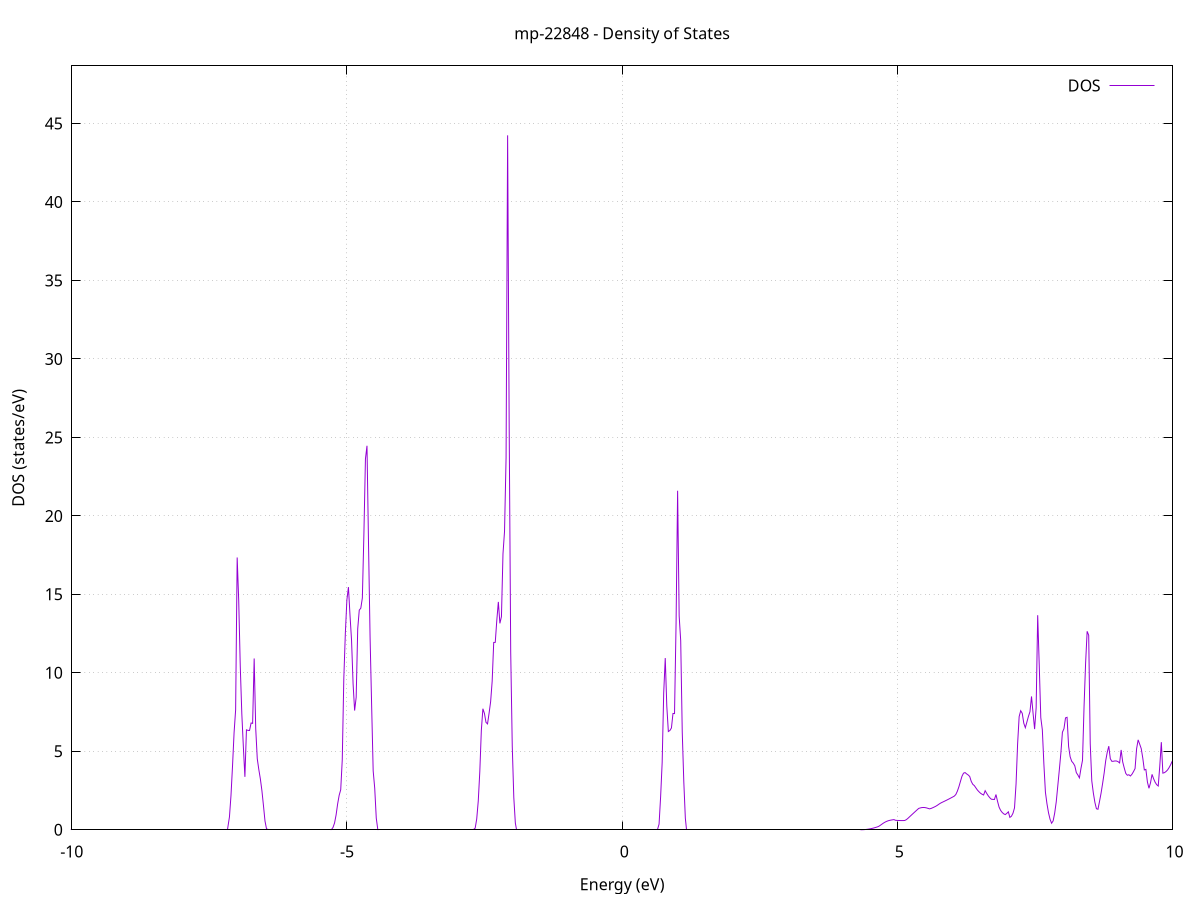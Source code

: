 set title 'mp-22848 - Density of States'
set xlabel 'Energy (eV)'
set ylabel 'DOS (states/eV)'
set grid
set xrange [-10:10]
set yrange [0:48.673]
set xzeroaxis lt -1
set terminal png size 800,600
set output 'mp-22848_dos_gnuplot.png'
plot '-' using 1:2 with lines title 'DOS'
-20.978900 0.000000
-20.950900 0.000000
-20.922800 0.000000
-20.894700 0.000000
-20.866600 0.000000
-20.838500 0.000000
-20.810500 0.000000
-20.782400 0.000000
-20.754300 0.000000
-20.726200 0.000000
-20.698100 0.000000
-20.670100 0.000000
-20.642000 0.000000
-20.613900 0.000000
-20.585800 0.000000
-20.557700 0.000000
-20.529700 0.000000
-20.501600 0.000000
-20.473500 0.000000
-20.445400 0.000000
-20.417300 0.000000
-20.389300 0.000000
-20.361200 0.000000
-20.333100 0.000000
-20.305000 0.000000
-20.276900 0.000000
-20.248900 0.000000
-20.220800 0.000000
-20.192700 0.000000
-20.164600 0.000000
-20.136500 0.000000
-20.108400 0.000000
-20.080400 0.000000
-20.052300 0.000000
-20.024200 0.000000
-19.996100 0.000000
-19.968000 0.000000
-19.940000 0.000000
-19.911900 0.000000
-19.883800 0.000000
-19.855700 0.000000
-19.827600 0.000000
-19.799600 0.000000
-19.771500 0.000000
-19.743400 0.000000
-19.715300 0.000000
-19.687200 0.000000
-19.659200 0.000000
-19.631100 0.000000
-19.603000 0.000000
-19.574900 0.000000
-19.546800 0.000000
-19.518800 0.000000
-19.490700 0.000000
-19.462600 0.000000
-19.434500 0.000000
-19.406400 0.000000
-19.378400 0.000000
-19.350300 0.000000
-19.322200 0.000000
-19.294100 0.000000
-19.266000 0.000000
-19.238000 0.000000
-19.209900 0.000000
-19.181800 0.000000
-19.153700 0.000000
-19.125600 0.000000
-19.097600 0.000000
-19.069500 0.000000
-19.041400 0.000000
-19.013300 0.000000
-18.985200 0.000000
-18.957200 0.000000
-18.929100 0.000000
-18.901000 0.000000
-18.872900 0.000000
-18.844800 0.000000
-18.816800 0.000000
-18.788700 0.000000
-18.760600 0.000000
-18.732500 0.000000
-18.704400 0.000000
-18.676400 0.000000
-18.648300 0.000000
-18.620200 0.000000
-18.592100 0.000000
-18.564000 0.000000
-18.536000 0.000000
-18.507900 0.000000
-18.479800 0.000000
-18.451700 0.000000
-18.423600 0.053200
-18.395600 5.740400
-18.367500 17.414100
-18.339400 24.460500
-18.311300 23.982300
-18.283200 47.950900
-18.255200 17.922700
-18.227100 0.932800
-18.199000 0.000000
-18.170900 0.000000
-18.142800 0.000000
-18.114800 0.000000
-18.086700 0.000000
-18.058600 0.000000
-18.030500 0.000000
-18.002400 0.000000
-17.974300 0.000000
-17.946300 0.000000
-17.918200 0.000000
-17.890100 0.000000
-17.862000 0.000000
-17.833900 0.000000
-17.805900 0.000000
-17.777800 0.000000
-17.749700 0.000000
-17.721600 0.000000
-17.693500 0.000000
-17.665500 0.000000
-17.637400 0.000000
-17.609300 0.000000
-17.581200 0.000000
-17.553100 0.000000
-17.525100 0.000000
-17.497000 0.000000
-17.468900 0.000000
-17.440800 0.000000
-17.412700 0.000000
-17.384700 0.000000
-17.356600 0.000000
-17.328500 0.000000
-17.300400 0.000000
-17.272300 0.000000
-17.244300 0.000000
-17.216200 0.000000
-17.188100 0.000000
-17.160000 0.000000
-17.131900 0.000000
-17.103900 0.000000
-17.075800 0.000000
-17.047700 0.000000
-17.019600 0.000000
-16.991500 0.000000
-16.963500 0.000000
-16.935400 0.000000
-16.907300 0.000000
-16.879200 0.000000
-16.851100 0.000000
-16.823100 0.000000
-16.795000 0.000000
-16.766900 0.000000
-16.738800 0.000000
-16.710700 0.000000
-16.682700 0.000000
-16.654600 0.000000
-16.626500 0.000000
-16.598400 0.000000
-16.570300 0.000000
-16.542300 0.000000
-16.514200 0.000000
-16.486100 0.000000
-16.458000 0.000000
-16.429900 0.000000
-16.401900 0.000000
-16.373800 0.000000
-16.345700 0.000000
-16.317600 0.000000
-16.289500 0.000000
-16.261500 0.000000
-16.233400 0.000000
-16.205300 0.000000
-16.177200 0.000000
-16.149100 0.000000
-16.121100 0.000000
-16.093000 0.000000
-16.064900 0.000000
-16.036800 0.000000
-16.008700 0.000000
-15.980700 0.000000
-15.952600 0.000000
-15.924500 0.000000
-15.896400 0.000000
-15.868300 0.000000
-15.840200 0.000000
-15.812200 0.000000
-15.784100 0.000000
-15.756000 0.000000
-15.727900 0.000000
-15.699800 0.000000
-15.671800 0.000000
-15.643700 0.000000
-15.615600 0.000000
-15.587500 0.000000
-15.559400 0.000000
-15.531400 0.000000
-15.503300 0.000000
-15.475200 0.000000
-15.447100 0.000000
-15.419000 0.000000
-15.391000 0.000000
-15.362900 0.000000
-15.334800 0.000000
-15.306700 0.000000
-15.278600 0.000000
-15.250600 0.000000
-15.222500 0.000000
-15.194400 0.000000
-15.166300 0.000000
-15.138200 0.000000
-15.110200 0.000000
-15.082100 0.000000
-15.054000 0.000000
-15.025900 0.000000
-14.997800 0.000000
-14.969800 0.000000
-14.941700 0.000000
-14.913600 0.000000
-14.885500 0.000000
-14.857400 0.000000
-14.829400 0.000000
-14.801300 0.000000
-14.773200 0.000000
-14.745100 0.000000
-14.717000 0.000000
-14.689000 0.000000
-14.660900 0.000000
-14.632800 0.000000
-14.604700 0.000000
-14.576600 0.000000
-14.548600 0.000000
-14.520500 0.000000
-14.492400 0.000000
-14.464300 0.000000
-14.436200 0.000000
-14.408200 1.525300
-14.380100 4.270500
-14.352000 7.480200
-14.323900 10.395900
-14.295800 18.179100
-14.267800 14.889600
-14.239700 13.580300
-14.211600 9.909000
-14.183500 9.623900
-14.155400 10.036500
-14.127400 10.207000
-14.099300 17.831100
-14.071200 7.530900
-14.043100 5.771400
-14.015000 3.947200
-13.987000 0.569800
-13.958900 0.000000
-13.930800 0.000000
-13.902700 0.000000
-13.874600 0.000000
-13.846600 0.000000
-13.818500 0.000000
-13.790400 0.000000
-13.762300 0.000000
-13.734200 0.000000
-13.706200 0.000000
-13.678100 0.000000
-13.650000 0.000000
-13.621900 0.000000
-13.593800 0.000000
-13.565700 0.000000
-13.537700 0.000000
-13.509600 0.000000
-13.481500 0.000000
-13.453400 0.000000
-13.425300 0.000000
-13.397300 0.000000
-13.369200 0.000000
-13.341100 0.000000
-13.313000 0.000000
-13.284900 0.000000
-13.256900 0.000000
-13.228800 0.000000
-13.200700 0.000000
-13.172600 0.000000
-13.144500 0.000000
-13.116500 0.000000
-13.088400 0.000000
-13.060300 0.000000
-13.032200 0.000000
-13.004100 0.000000
-12.976100 0.000000
-12.948000 0.000000
-12.919900 0.000000
-12.891800 0.000000
-12.863700 0.000000
-12.835700 0.000000
-12.807600 0.000000
-12.779500 0.000000
-12.751400 0.000000
-12.723300 0.000000
-12.695300 0.000000
-12.667200 0.000000
-12.639100 0.000000
-12.611000 0.000000
-12.582900 0.000000
-12.554900 0.000000
-12.526800 0.000000
-12.498700 0.000000
-12.470600 0.000000
-12.442500 0.000000
-12.414500 0.000000
-12.386400 0.000000
-12.358300 0.000000
-12.330200 0.000000
-12.302100 0.000000
-12.274100 0.000000
-12.246000 0.000000
-12.217900 0.000000
-12.189800 0.000000
-12.161700 0.000000
-12.133700 0.000000
-12.105600 0.000000
-12.077500 0.000000
-12.049400 0.000000
-12.021300 0.000000
-11.993300 0.000000
-11.965200 0.000000
-11.937100 0.000000
-11.909000 0.000000
-11.880900 0.000000
-11.852900 0.000000
-11.824800 0.000000
-11.796700 0.000000
-11.768600 0.000000
-11.740500 0.000000
-11.712500 0.000000
-11.684400 0.000000
-11.656300 0.000000
-11.628200 0.000000
-11.600100 0.000000
-11.572100 0.000000
-11.544000 0.000000
-11.515900 0.000000
-11.487800 0.000000
-11.459700 0.000000
-11.431600 0.000000
-11.403600 0.000000
-11.375500 0.000000
-11.347400 0.000000
-11.319300 0.000000
-11.291200 0.000000
-11.263200 0.000000
-11.235100 0.000000
-11.207000 0.000000
-11.178900 0.000000
-11.150800 0.000000
-11.122800 0.000000
-11.094700 0.000000
-11.066600 0.000000
-11.038500 0.000000
-11.010400 0.000000
-10.982400 0.000000
-10.954300 0.000000
-10.926200 0.000000
-10.898100 0.000000
-10.870000 0.000000
-10.842000 0.000000
-10.813900 0.000000
-10.785800 0.000000
-10.757700 0.000000
-10.729600 0.000000
-10.701600 0.000000
-10.673500 0.000000
-10.645400 0.000000
-10.617300 0.000000
-10.589200 0.000000
-10.561200 0.000000
-10.533100 0.000000
-10.505000 0.000000
-10.476900 0.000000
-10.448800 0.000000
-10.420800 0.000000
-10.392700 0.000000
-10.364600 0.000000
-10.336500 0.000000
-10.308400 0.000000
-10.280400 0.000000
-10.252300 0.000000
-10.224200 0.000000
-10.196100 0.000000
-10.168000 0.000000
-10.140000 0.000000
-10.111900 0.000000
-10.083800 0.000000
-10.055700 0.000000
-10.027600 0.000000
-9.999600 0.000000
-9.971500 0.000000
-9.943400 0.000000
-9.915300 0.000000
-9.887200 0.000000
-9.859200 0.000000
-9.831100 0.000000
-9.803000 0.000000
-9.774900 0.000000
-9.746800 0.000000
-9.718800 0.000000
-9.690700 0.000000
-9.662600 0.000000
-9.634500 0.000000
-9.606400 0.000000
-9.578400 0.000000
-9.550300 0.000000
-9.522200 0.000000
-9.494100 0.000000
-9.466000 0.000000
-9.438000 0.000000
-9.409900 0.000000
-9.381800 0.000000
-9.353700 0.000000
-9.325600 0.000000
-9.297500 0.000000
-9.269500 0.000000
-9.241400 0.000000
-9.213300 0.000000
-9.185200 0.000000
-9.157100 0.000000
-9.129100 0.000000
-9.101000 0.000000
-9.072900 0.000000
-9.044800 0.000000
-9.016700 0.000000
-8.988700 0.000000
-8.960600 0.000000
-8.932500 0.000000
-8.904400 0.000000
-8.876300 0.000000
-8.848300 0.000000
-8.820200 0.000000
-8.792100 0.000000
-8.764000 0.000000
-8.735900 0.000000
-8.707900 0.000000
-8.679800 0.000000
-8.651700 0.000000
-8.623600 0.000000
-8.595500 0.000000
-8.567500 0.000000
-8.539400 0.000000
-8.511300 0.000000
-8.483200 0.000000
-8.455100 0.000000
-8.427100 0.000000
-8.399000 0.000000
-8.370900 0.000000
-8.342800 0.000000
-8.314700 0.000000
-8.286700 0.000000
-8.258600 0.000000
-8.230500 0.000000
-8.202400 0.000000
-8.174300 0.000000
-8.146300 0.000000
-8.118200 0.000000
-8.090100 0.000000
-8.062000 0.000000
-8.033900 0.000000
-8.005900 0.000000
-7.977800 0.000000
-7.949700 0.000000
-7.921600 0.000000
-7.893500 0.000000
-7.865500 0.000000
-7.837400 0.000000
-7.809300 0.000000
-7.781200 0.000000
-7.753100 0.000000
-7.725100 0.000000
-7.697000 0.000000
-7.668900 0.000000
-7.640800 0.000000
-7.612700 0.000000
-7.584700 0.000000
-7.556600 0.000000
-7.528500 0.000000
-7.500400 0.000000
-7.472300 0.000000
-7.444300 0.000000
-7.416200 0.000000
-7.388100 0.000000
-7.360000 0.000000
-7.331900 0.000000
-7.303900 0.000000
-7.275800 0.000000
-7.247700 0.000000
-7.219600 0.000000
-7.191500 0.000000
-7.163500 0.000000
-7.135400 0.817800
-7.107300 2.190000
-7.079200 4.082900
-7.051100 6.194500
-7.023000 7.639700
-6.995000 17.351200
-6.966900 14.595500
-6.938800 10.416500
-6.910700 7.395500
-6.882600 5.284800
-6.854600 3.373800
-6.826500 6.366600
-6.798400 6.332000
-6.770300 6.326600
-6.742200 6.803700
-6.714200 6.781700
-6.686100 10.912700
-6.658000 6.449100
-6.629900 4.525300
-6.601800 3.839200
-6.573800 3.244200
-6.545700 2.497800
-6.517600 1.548600
-6.489500 0.558200
-6.461400 0.051700
-6.433400 0.000000
-6.405300 0.000000
-6.377200 0.000000
-6.349100 0.000000
-6.321000 0.000000
-6.293000 0.000000
-6.264900 0.000000
-6.236800 0.000000
-6.208700 0.000000
-6.180600 0.000000
-6.152600 0.000000
-6.124500 0.000000
-6.096400 0.000000
-6.068300 0.000000
-6.040200 0.000000
-6.012200 0.000000
-5.984100 0.000000
-5.956000 0.000000
-5.927900 0.000000
-5.899800 0.000000
-5.871800 0.000000
-5.843700 0.000000
-5.815600 0.000000
-5.787500 0.000000
-5.759400 0.000000
-5.731400 0.000000
-5.703300 0.000000
-5.675200 0.000000
-5.647100 0.000000
-5.619000 0.000000
-5.591000 0.000000
-5.562900 0.000000
-5.534800 0.000000
-5.506700 0.000000
-5.478600 0.000000
-5.450600 0.000000
-5.422500 0.000000
-5.394400 0.000000
-5.366300 0.000000
-5.338200 0.000000
-5.310200 0.000000
-5.282100 0.012400
-5.254000 0.147000
-5.225900 0.429600
-5.197800 0.940700
-5.169800 1.640900
-5.141700 2.199800
-5.113600 2.551100
-5.085500 4.461300
-5.057400 9.635800
-5.029400 12.536600
-5.001300 14.655900
-4.973200 15.460900
-4.945100 13.680600
-4.917000 12.084900
-4.888900 9.309300
-4.860900 7.596800
-4.832800 8.439700
-4.804700 12.805400
-4.776600 13.995100
-4.748500 14.119900
-4.720500 14.767500
-4.692400 18.843000
-4.664300 23.636900
-4.636200 24.466900
-4.608100 18.151900
-4.580100 12.275700
-4.552000 7.954900
-4.523900 3.752300
-4.495800 2.650100
-4.467700 0.744400
-4.439700 0.013000
-4.411600 0.000000
-4.383500 0.000000
-4.355400 0.000000
-4.327300 0.000000
-4.299300 0.000000
-4.271200 0.000000
-4.243100 0.000000
-4.215000 0.000000
-4.186900 0.000000
-4.158900 0.000000
-4.130800 0.000000
-4.102700 0.000000
-4.074600 0.000000
-4.046500 0.000000
-4.018500 0.000000
-3.990400 0.000000
-3.962300 0.000000
-3.934200 0.000000
-3.906100 0.000000
-3.878100 0.000000
-3.850000 0.000000
-3.821900 0.000000
-3.793800 0.000000
-3.765700 0.000000
-3.737700 0.000000
-3.709600 0.000000
-3.681500 0.000000
-3.653400 0.000000
-3.625300 0.000000
-3.597300 0.000000
-3.569200 0.000000
-3.541100 0.000000
-3.513000 0.000000
-3.484900 0.000000
-3.456900 0.000000
-3.428800 0.000000
-3.400700 0.000000
-3.372600 0.000000
-3.344500 0.000000
-3.316500 0.000000
-3.288400 0.000000
-3.260300 0.000000
-3.232200 0.000000
-3.204100 0.000000
-3.176100 0.000000
-3.148000 0.000000
-3.119900 0.000000
-3.091800 0.000000
-3.063700 0.000000
-3.035700 0.000000
-3.007600 0.000000
-2.979500 0.000000
-2.951400 0.000000
-2.923300 0.000000
-2.895300 0.000000
-2.867200 0.000000
-2.839100 0.000000
-2.811000 0.000000
-2.782900 0.000000
-2.754900 0.000000
-2.726800 0.000000
-2.698700 0.000000
-2.670600 0.102000
-2.642500 0.687100
-2.614400 1.837500
-2.586400 3.704600
-2.558300 6.344900
-2.530200 7.712000
-2.502100 7.413300
-2.474000 6.844200
-2.446000 6.746900
-2.417900 7.424600
-2.389800 8.158900
-2.361700 9.461000
-2.333600 11.936200
-2.305600 11.940400
-2.277500 13.343800
-2.249400 14.520100
-2.221300 13.151900
-2.193200 13.580100
-2.165200 17.581000
-2.137100 19.007300
-2.109000 23.705700
-2.080900 44.248100
-2.052800 25.899400
-2.024800 11.331600
-1.996700 5.333900
-1.968600 2.051800
-1.940500 0.427700
-1.912400 0.000000
-1.884400 0.000000
-1.856300 0.000000
-1.828200 0.000000
-1.800100 0.000000
-1.772000 0.000000
-1.744000 0.000000
-1.715900 0.000000
-1.687800 0.000000
-1.659700 0.000000
-1.631600 0.000000
-1.603600 0.000000
-1.575500 0.000000
-1.547400 0.000000
-1.519300 0.000000
-1.491200 0.000000
-1.463200 0.000000
-1.435100 0.000000
-1.407000 0.000000
-1.378900 0.000000
-1.350800 0.000000
-1.322800 0.000000
-1.294700 0.000000
-1.266600 0.000000
-1.238500 0.000000
-1.210400 0.000000
-1.182400 0.000000
-1.154300 0.000000
-1.126200 0.000000
-1.098100 0.000000
-1.070000 0.000000
-1.042000 0.000000
-1.013900 0.000000
-0.985800 0.000000
-0.957700 0.000000
-0.929600 0.000000
-0.901600 0.000000
-0.873500 0.000000
-0.845400 0.000000
-0.817300 0.000000
-0.789200 0.000000
-0.761200 0.000000
-0.733100 0.000000
-0.705000 0.000000
-0.676900 0.000000
-0.648800 0.000000
-0.620800 0.000000
-0.592700 0.000000
-0.564600 0.000000
-0.536500 0.000000
-0.508400 0.000000
-0.480300 0.000000
-0.452300 0.000000
-0.424200 0.000000
-0.396100 0.000000
-0.368000 0.000000
-0.339900 0.000000
-0.311900 0.000000
-0.283800 0.000000
-0.255700 0.000000
-0.227600 0.000000
-0.199500 0.000000
-0.171500 0.000000
-0.143400 0.000000
-0.115300 0.000000
-0.087200 0.000000
-0.059100 0.000000
-0.031100 0.000000
-0.003000 0.000000
0.025100 0.000000
0.053200 0.000000
0.081300 0.000000
0.109300 0.000000
0.137400 0.000000
0.165500 0.000000
0.193600 0.000000
0.221700 0.000000
0.249700 0.000000
0.277800 0.000000
0.305900 0.000000
0.334000 0.000000
0.362100 0.000000
0.390100 0.000000
0.418200 0.000000
0.446300 0.000000
0.474400 0.000000
0.502500 0.000000
0.530500 0.000000
0.558600 0.000000
0.586700 0.000000
0.614800 0.000000
0.642900 0.000000
0.670900 0.359900
0.699000 2.094000
0.727100 4.279800
0.755200 8.728000
0.783300 10.941300
0.811300 7.872600
0.839400 6.261400
0.867500 6.324100
0.895600 6.487100
0.923700 7.410700
0.951700 7.404200
0.979800 13.138400
1.007900 21.600800
1.036000 13.625200
1.064100 12.047500
1.092100 6.228100
1.120200 3.059100
1.148300 0.735400
1.176400 0.000000
1.204500 0.000000
1.232500 0.000000
1.260600 0.000000
1.288700 0.000000
1.316800 0.000000
1.344900 0.000000
1.372900 0.000000
1.401000 0.000000
1.429100 0.000000
1.457200 0.000000
1.485300 0.000000
1.513300 0.000000
1.541400 0.000000
1.569500 0.000000
1.597600 0.000000
1.625700 0.000000
1.653800 0.000000
1.681800 0.000000
1.709900 0.000000
1.738000 0.000000
1.766100 0.000000
1.794200 0.000000
1.822200 0.000000
1.850300 0.000000
1.878400 0.000000
1.906500 0.000000
1.934600 0.000000
1.962600 0.000000
1.990700 0.000000
2.018800 0.000000
2.046900 0.000000
2.075000 0.000000
2.103000 0.000000
2.131100 0.000000
2.159200 0.000000
2.187300 0.000000
2.215400 0.000000
2.243400 0.000000
2.271500 0.000000
2.299600 0.000000
2.327700 0.000000
2.355800 0.000000
2.383800 0.000000
2.411900 0.000000
2.440000 0.000000
2.468100 0.000000
2.496200 0.000000
2.524200 0.000000
2.552300 0.000000
2.580400 0.000000
2.608500 0.000000
2.636600 0.000000
2.664600 0.000000
2.692700 0.000000
2.720800 0.000000
2.748900 0.000000
2.777000 0.000000
2.805000 0.000000
2.833100 0.000000
2.861200 0.000000
2.889300 0.000000
2.917400 0.000000
2.945400 0.000000
2.973500 0.000000
3.001600 0.000000
3.029700 0.000000
3.057800 0.000000
3.085800 0.000000
3.113900 0.000000
3.142000 0.000000
3.170100 0.000000
3.198200 0.000000
3.226200 0.000000
3.254300 0.000000
3.282400 0.000000
3.310500 0.000000
3.338600 0.000000
3.366600 0.000000
3.394700 0.000000
3.422800 0.000000
3.450900 0.000000
3.479000 0.000000
3.507000 0.000000
3.535100 0.000000
3.563200 0.000000
3.591300 0.000000
3.619400 0.000000
3.647400 0.000000
3.675500 0.000000
3.703600 0.000000
3.731700 0.000000
3.759800 0.000000
3.787800 0.000000
3.815900 0.000000
3.844000 0.000000
3.872100 0.000000
3.900200 0.000000
3.928300 0.000000
3.956300 0.000000
3.984400 0.000000
4.012500 0.000000
4.040600 0.000000
4.068700 0.000000
4.096700 0.000000
4.124800 0.000000
4.152900 0.000000
4.181000 0.000000
4.209100 0.000000
4.237100 0.000000
4.265200 0.000000
4.293300 0.000000
4.321400 0.000000
4.349500 0.001000
4.377500 0.004900
4.405600 0.011900
4.433700 0.021800
4.461800 0.034700
4.489900 0.050600
4.517900 0.069600
4.546000 0.091500
4.574100 0.116300
4.602200 0.144200
4.630300 0.175100
4.658300 0.210900
4.686400 0.274400
4.714500 0.343500
4.742600 0.414800
4.770700 0.474800
4.798700 0.524800
4.826800 0.564900
4.854900 0.594900
4.883000 0.616400
4.911100 0.633700
4.939100 0.647200
4.967200 0.604000
4.995300 0.597500
5.023400 0.592400
5.051500 0.588900
5.079500 0.586900
5.107600 0.586400
5.135700 0.593800
5.163800 0.644600
5.191900 0.726400
5.219900 0.818700
5.248000 0.910500
5.276100 1.001800
5.304200 1.092700
5.332300 1.183000
5.360300 1.272500
5.388400 1.361100
5.416500 1.391200
5.444600 1.414000
5.472700 1.421500
5.500700 1.415300
5.528800 1.395400
5.556900 1.364600
5.585000 1.332200
5.613100 1.358800
5.641100 1.401200
5.669200 1.446900
5.697300 1.496000
5.725400 1.555300
5.753500 1.625000
5.781500 1.689300
5.809600 1.740100
5.837700 1.787400
5.865800 1.834900
5.893900 1.883300
5.921900 1.932900
5.950000 1.983600
5.978100 2.035400
6.006200 2.088300
6.034300 2.142200
6.062400 2.243700
6.090400 2.454500
6.118500 2.735800
6.146600 3.078300
6.174700 3.409400
6.202800 3.607000
6.230800 3.644700
6.258900 3.561600
6.287000 3.493200
6.315100 3.398000
6.343200 3.082900
6.371200 2.897300
6.399300 2.814500
6.427400 2.670800
6.455500 2.530100
6.483600 2.423100
6.511600 2.329100
6.539700 2.263800
6.567800 2.215900
6.595900 2.489800
6.624000 2.319800
6.652000 2.166200
6.680100 2.042200
6.708200 1.947400
6.736300 1.936000
6.764400 1.930100
6.792400 2.245800
6.820500 1.820700
6.848600 1.446100
6.876700 1.236900
6.904800 1.107500
6.932800 1.015900
6.960900 0.967800
6.989000 1.045000
7.017100 1.144900
7.045200 0.788500
7.073200 0.863100
7.101300 1.051400
7.129400 1.396100
7.157500 2.923600
7.185600 5.469800
7.213600 7.211000
7.241700 7.586800
7.269800 7.422100
7.297900 6.790800
7.326000 6.504500
7.354000 6.860800
7.382100 7.220900
7.410200 7.522700
7.438300 8.496100
7.466400 7.428700
7.494400 6.414200
7.522500 7.773100
7.550600 13.672200
7.578700 10.491600
7.606800 7.144600
7.634800 6.373800
7.662900 4.192500
7.691000 2.390300
7.719100 1.656500
7.747200 1.082800
7.775200 0.669300
7.803300 0.416000
7.831400 0.566400
7.859500 1.066300
7.887600 1.779100
7.915600 2.795400
7.943700 3.819000
7.971800 4.895300
7.999900 6.215900
8.028000 6.442500
8.056000 7.129100
8.084100 7.166000
8.112200 5.311300
8.140300 4.648700
8.168400 4.364100
8.196500 4.246700
8.224500 4.080500
8.252600 3.641000
8.280700 3.488500
8.308800 3.309200
8.336900 3.911500
8.364900 4.425900
8.393000 7.865300
8.421100 10.616800
8.449200 12.647200
8.477300 12.391800
8.505300 5.482800
8.533400 3.117000
8.561500 2.350100
8.589600 1.749200
8.617700 1.340200
8.645700 1.307200
8.673800 1.803900
8.701900 2.328400
8.730000 2.946900
8.758100 3.611200
8.786100 4.393700
8.814200 4.934300
8.842300 5.328000
8.870400 4.523500
8.898500 4.360100
8.926500 4.366300
8.954600 4.386500
8.982700 4.381600
9.010800 4.339400
9.038900 4.259900
9.066900 5.089200
9.095000 4.325000
9.123100 3.938400
9.151200 3.592700
9.179300 3.474200
9.207300 3.505400
9.235400 3.427800
9.263500 3.539400
9.291600 3.707300
9.319700 3.899200
9.347700 5.162900
9.375800 5.728900
9.403900 5.455000
9.432000 5.170200
9.460100 4.565700
9.488100 3.812700
9.516200 3.846800
9.544300 3.043900
9.572400 2.643100
9.600500 2.994900
9.628500 3.531600
9.656600 3.251700
9.684700 3.026200
9.712800 2.872200
9.740900 2.789700
9.768900 4.058500
9.797000 5.583700
9.825100 3.609200
9.853200 3.639100
9.881300 3.708100
9.909300 3.808300
9.937400 3.957100
9.965500 4.140900
9.993600 4.358500
10.021700 4.491000
10.049700 4.521800
10.077800 4.485500
10.105900 4.595600
10.134000 5.055600
10.162100 4.736200
10.190100 4.967500
10.218200 5.548000
10.246300 5.143800
10.274400 4.846700
10.302500 4.639700
10.330500 4.635700
10.358600 4.731600
10.386700 4.857600
10.414800 4.752600
10.442900 4.589100
10.471000 4.548400
10.499000 4.481200
10.527100 4.379600
10.555200 4.258200
10.583300 4.201000
10.611400 4.009000
10.639400 3.609600
10.667500 2.686300
10.695600 2.406700
10.723700 2.408700
10.751800 2.435200
10.779800 2.642400
10.807900 2.798800
10.836000 2.863900
10.864100 2.875600
10.892200 2.883800
10.920200 2.893500
10.948300 2.925900
10.976400 2.980400
11.004500 3.072500
11.032600 3.439000
11.060600 4.069600
11.088700 4.046300
11.116800 4.028900
11.144900 4.010800
11.173000 3.974600
11.201000 3.976300
11.229100 4.014500
11.257200 4.031800
11.285300 4.015200
11.313400 3.957800
11.341400 3.890300
11.369500 3.847100
11.397600 3.833400
11.425700 3.826100
11.453800 3.834000
11.481800 3.898900
11.509900 5.069500
11.538000 6.400400
11.566100 4.433100
11.594200 4.519100
11.622200 4.522700
11.650300 4.020500
11.678400 3.959500
11.706500 3.956900
11.734600 3.937600
11.762600 3.969400
11.790700 5.013700
11.818800 4.914700
11.846900 4.764100
11.875000 4.270300
11.903000 4.344200
11.931100 4.709000
11.959200 5.366700
11.987300 6.969700
12.015400 7.280200
12.043400 7.603100
12.071500 7.904600
12.099600 9.063300
12.127700 8.207200
12.155800 7.219300
12.183800 6.616000
12.211900 6.324900
12.240000 6.053900
12.268100 6.064700
12.296200 5.417400
12.324200 4.765000
12.352300 4.087900
12.380400 3.633000
12.408500 3.130500
12.436600 3.107900
12.464600 3.139300
12.492700 3.212200
12.520800 3.351400
12.548900 3.535200
12.577000 3.652100
12.605100 3.785700
12.633100 4.010800
12.661200 4.224500
12.689300 4.396700
12.717400 4.522700
12.745500 4.602500
12.773500 4.623100
12.801600 4.657000
12.829700 4.386700
12.857800 4.089200
12.885900 3.776200
12.913900 3.618700
12.942000 3.521500
12.970100 3.417100
12.998200 3.438100
13.026300 4.396300
13.054300 4.820800
13.082400 5.498700
13.110500 5.636900
13.138600 5.344500
13.166700 5.385400
13.194700 5.642400
13.222800 6.105600
13.250900 5.069700
13.279000 5.460000
13.307100 6.125100
13.335100 6.795000
13.363200 7.520000
13.391300 8.489300
13.419400 9.128500
13.447500 8.943900
13.475500 7.793100
13.503600 6.754600
13.531700 6.346200
13.559800 4.212500
13.587900 4.376400
13.615900 4.663900
13.644000 5.332400
13.672100 4.147500
13.700200 4.141500
13.728300 4.122700
13.756300 4.092800
13.784400 4.053000
13.812500 3.983900
13.840600 4.069300
13.868700 4.166200
13.896700 3.723900
13.924800 3.431200
13.952900 3.646200
13.981000 3.811600
14.009100 3.271800
14.037100 3.150700
14.065200 3.439800
14.093300 3.839100
14.121400 4.545700
14.149500 4.764700
14.177500 5.467800
14.205600 5.783500
14.233700 5.572500
14.261800 5.529800
14.289900 5.426300
14.317900 5.288300
14.346000 5.140600
14.374100 5.017200
14.402200 4.825700
14.430300 4.727500
14.458300 4.638800
14.486400 4.535500
14.514500 4.439200
14.542600 4.423800
14.570700 4.523300
14.598700 4.627400
14.626800 4.887300
14.654900 5.044600
14.683000 4.329300
14.711100 4.684500
14.739100 5.939900
14.767200 5.896300
14.795300 5.719300
14.823400 5.500900
14.851500 5.238900
14.879600 5.479900
14.907600 5.720300
14.935700 4.392600
14.963800 4.041200
14.991900 3.955700
15.020000 4.012200
15.048000 3.998000
15.076100 3.985000
15.104200 3.968000
15.132300 3.952100
15.160400 3.921500
15.188400 3.868400
15.216500 3.784400
15.244600 3.718500
15.272700 3.752600
15.300800 3.779400
15.328800 3.812100
15.356900 3.774500
15.385000 3.743000
15.413100 3.743100
15.441200 3.768800
15.469200 3.843000
15.497300 4.776700
15.525400 5.236700
15.553500 5.453100
15.581600 5.620400
15.609600 5.825000
15.637700 4.226400
15.665800 3.058400
15.693900 2.872200
15.722000 2.921900
15.750000 5.172700
15.778100 4.572600
15.806200 4.196100
15.834300 4.293900
15.862400 4.488400
15.890400 5.252600
15.918500 6.306200
15.946600 5.814800
15.974700 4.757100
16.002800 3.608600
16.030800 3.573900
16.058900 3.841300
16.087000 4.725200
16.115100 5.054700
16.143200 5.352300
16.171200 4.466500
16.199300 4.346500
16.227400 4.198400
16.255500 4.584500
16.283600 4.516400
16.311600 4.381000
16.339700 4.243400
16.367800 4.094100
16.395900 3.918200
16.424000 3.723000
16.452000 3.514800
16.480100 3.287600
16.508200 3.035200
16.536300 2.767100
16.564400 2.450700
16.592400 4.472500
16.620500 4.130100
16.648600 4.007900
16.676700 4.049300
16.704800 4.433100
16.732800 4.758300
16.760900 5.069800
16.789000 5.364700
16.817100 5.570100
16.845200 5.734500
16.873200 5.704600
16.901300 5.664200
16.929400 5.169400
16.957500 5.092600
16.985600 5.032400
17.013700 4.966300
17.041700 4.865200
17.069800 4.596600
17.097900 4.471600
17.126000 4.322400
17.154100 4.157600
17.182100 3.978900
17.210200 3.662700
17.238300 3.459700
17.266400 3.296700
17.294500 3.221000
17.322500 3.256900
17.350600 3.331000
17.378700 3.428900
17.406800 3.585700
17.434900 3.809300
17.462900 4.064400
17.491000 5.749200
17.519100 5.945900
17.547200 5.398700
17.575300 4.956200
17.603300 4.256900
17.631400 4.508400
17.659500 4.968000
17.687600 5.645600
17.715700 5.303100
17.743700 5.887800
17.771800 4.053900
17.799900 3.940700
17.828000 3.906100
17.856100 4.482200
17.884100 4.495800
17.912200 4.491600
17.940300 4.515400
17.968400 4.578700
17.996500 5.663200
18.024500 6.662800
18.052600 7.656300
18.080700 6.206100
18.108800 5.887500
18.136900 5.679700
18.164900 5.468400
18.193000 5.398400
18.221100 6.477400
18.249200 4.155100
18.277300 4.141600
18.305300 4.117300
18.333400 3.862800
18.361500 3.539300
18.389600 3.067300
18.417700 3.006700
18.445700 2.968500
18.473800 2.910200
18.501900 2.792100
18.530000 4.816900
18.558100 4.819500
18.586100 4.702200
18.614200 4.586200
18.642300 4.503000
18.670400 4.467000
18.698500 4.411400
18.726500 4.289800
18.754600 4.073300
18.782700 3.781400
18.810800 3.825200
18.838900 4.749200
18.866900 4.701200
18.895000 5.093100
18.923100 5.565200
18.951200 6.097400
18.979300 7.933100
19.007300 6.165200
19.035400 5.763900
19.063500 5.385000
19.091600 5.217100
19.119700 5.252400
19.147800 5.517900
19.175800 5.976300
19.203900 6.455700
19.232000 6.256000
19.260100 5.926600
19.288200 5.750300
19.316200 6.714500
19.344300 6.424600
19.372400 5.809300
19.400500 5.272300
19.428600 4.529500
19.456600 4.347900
19.484700 3.866900
19.512800 3.632400
19.540900 3.660600
19.569000 3.738000
19.597000 3.987400
19.625100 4.360600
19.653200 4.300100
19.681300 4.311200
19.709400 4.351500
19.737400 4.476100
19.765500 5.142800
19.793600 5.619200
19.821700 6.072000
19.849800 6.503000
19.877800 6.880200
19.905900 6.772900
19.934000 7.150900
19.962100 7.368200
19.990200 8.702500
20.018200 7.519600
20.046300 6.217000
20.074400 5.615600
20.102500 5.183900
20.130600 5.030900
20.158600 4.942600
20.186700 5.047000
20.214800 5.348600
20.242900 5.865100
20.271000 5.828600
20.299000 5.517000
20.327100 5.227100
20.355200 4.994000
20.383300 5.078900
20.411400 5.084400
20.439400 5.041600
20.467500 4.949200
20.495600 4.813800
20.523700 4.668900
20.551800 4.531600
20.579800 4.740200
20.607900 4.524700
20.636000 4.529200
20.664100 4.776500
20.692200 5.017300
20.720200 4.605300
20.748300 4.853500
20.776400 5.159300
20.804500 5.353800
20.832600 5.172500
20.860600 5.815400
20.888700 5.754700
20.916800 6.024500
20.944900 5.946600
20.973000 5.870000
21.001000 5.737300
21.029100 5.632500
21.057200 5.833000
21.085300 6.354700
21.113400 5.528600
21.141400 5.463500
21.169500 4.240000
21.197600 3.738200
21.225700 3.445200
21.253800 3.269300
21.281800 3.077600
21.309900 2.966300
21.338000 2.913400
21.366100 2.900000
21.394200 2.928700
21.422300 2.998700
21.450300 3.110100
21.478400 3.969400
21.506500 6.328800
21.534600 4.487900
21.562700 4.806000
21.590700 5.175500
21.618800 4.143200
21.646900 4.085700
21.675000 4.060600
21.703100 4.063900
21.731100 4.025300
21.759200 3.963300
21.787300 3.895300
21.815400 3.885400
21.843500 3.906400
21.871500 3.963900
21.899600 4.076500
21.927700 4.262700
21.955800 5.055500
21.983900 5.799200
22.011900 6.382900
22.040000 5.925000
22.068100 5.373000
22.096200 5.404000
22.124300 5.583400
22.152300 5.797500
22.180400 5.937300
22.208500 6.595300
22.236600 6.920500
22.264700 7.096200
22.292700 6.859800
22.320800 6.588700
22.348900 6.178100
22.377000 5.815200
22.405100 4.877900
22.433100 4.629000
22.461200 4.420500
22.489300 4.717100
22.517400 4.690100
22.545500 4.632000
22.573500 4.769200
22.601600 4.474200
22.629700 4.544700
22.657800 4.585600
22.685900 4.632100
22.713900 4.678200
22.742000 4.718800
22.770100 4.753900
22.798200 4.766900
22.826300 5.059700
22.854300 5.534200
22.882400 6.112500
22.910500 6.638500
22.938600 6.674300
22.966700 8.144600
22.994700 6.359000
23.022800 5.144200
23.050900 6.600700
23.079000 4.929000
23.107100 4.362600
23.135100 4.531200
23.163200 4.801900
23.191300 5.209700
23.219400 6.555400
23.247500 9.383100
23.275500 8.831200
23.303600 8.478700
23.331700 7.206600
23.359800 5.751600
23.387900 5.335300
23.415900 4.964200
23.444000 4.641000
23.472100 4.339500
23.500200 4.279600
23.528300 4.334200
23.556400 4.430800
23.584400 4.448500
23.612500 5.112600
23.640600 5.648500
23.668700 3.806200
23.696800 3.582900
23.724800 3.545600
23.752900 3.599800
23.781000 3.695300
23.809100 4.431400
23.837200 3.927500
23.865200 3.624600
23.893300 3.705400
23.921400 4.170300
23.949500 4.570400
23.977600 4.925800
24.005600 4.983900
24.033700 4.949500
24.061800 4.902400
24.089900 5.023400
24.118000 5.784300
24.146000 5.161300
24.174100 5.246300
24.202200 5.376500
24.230300 5.730000
24.258400 6.846700
24.286400 6.368000
24.314500 6.331300
24.342600 5.450800
24.370700 5.957000
24.398800 4.386700
24.426800 4.079100
24.454900 3.979100
24.483000 4.149400
24.511100 4.320100
24.539200 5.131500
24.567200 6.070600
24.595300 6.868500
24.623400 7.336100
24.651500 7.501700
24.679600 7.383800
24.707600 6.458500
24.735700 5.634900
24.763800 4.964100
24.791900 4.593200
24.820000 4.472200
24.848000 4.456400
24.876100 4.535100
24.904200 4.789100
24.932300 5.164300
24.960400 6.152200
24.988400 6.008100
25.016500 6.078400
25.044600 6.007500
25.072700 6.499800
25.100800 6.567400
25.128800 6.573100
25.156900 6.183200
25.185000 6.454800
25.213100 6.562500
25.241200 6.403300
25.269200 5.984700
25.297300 5.344200
25.325400 4.894200
25.353500 4.721100
25.381600 5.011500
25.409600 5.244200
25.437700 4.997000
25.465800 4.980300
25.493900 4.968000
25.522000 4.608400
25.550000 4.672100
25.578100 4.650800
25.606200 4.592400
25.634300 4.561000
25.662400 4.582900
25.690500 4.626400
25.718500 4.679100
25.746600 4.756700
25.774700 4.893400
25.802800 5.046100
25.830900 5.088200
25.858900 5.143000
25.887000 5.220200
25.915100 5.520000
25.943200 5.827400
25.971300 6.178200
25.999300 6.212300
26.027400 6.494700
26.055500 6.080000
26.083600 6.260000
26.111700 6.616400
26.139700 6.574200
26.167800 6.435500
26.195900 6.279800
26.224000 6.230000
26.252100 6.217100
26.280100 6.713600
26.308200 6.620300
26.336300 6.729700
26.364400 6.699800
26.392500 6.574500
26.420500 6.392100
26.448600 5.748100
26.476700 5.276700
26.504800 4.947600
26.532900 4.849600
26.560900 4.808700
26.589000 4.880200
26.617100 4.659800
26.645200 4.694900
26.673300 4.757100
26.701300 4.812900
26.729400 5.106300
26.757500 5.364700
26.785600 5.569500
26.813700 4.917100
26.841700 4.859300
26.869800 4.755700
26.897900 4.660100
26.926000 4.425400
26.954100 4.459400
26.982100 4.556500
27.010200 4.798500
27.038300 5.133300
27.066400 5.535900
27.094500 6.477700
27.122500 6.288600
27.150600 6.751900
27.178700 7.341000
27.206800 7.568100
27.234900 7.039800
27.262900 6.945300
27.291000 7.252400
27.319100 7.417300
27.347200 7.597200
27.375300 7.361700
27.403300 6.718200
27.431400 5.712800
27.459500 4.442800
27.487600 4.188500
27.515700 3.913200
27.543700 3.618300
27.571800 3.362700
27.599900 3.345300
27.628000 3.241600
27.656100 3.438600
27.684100 4.541900
27.712200 6.996400
27.740300 5.481000
27.768400 5.087500
27.796500 4.976800
27.824500 4.877700
27.852600 4.955200
27.880700 5.049100
27.908800 5.063800
27.936900 5.108800
27.965000 5.588700
27.993000 5.632900
28.021100 5.617300
28.049200 5.614900
28.077300 5.637400
28.105400 5.763000
28.133400 5.647000
28.161500 5.090400
28.189600 4.842700
28.217700 5.135400
28.245800 5.302100
28.273800 5.551400
28.301900 6.026800
28.330000 5.510800
28.358100 5.550900
28.386200 5.688100
28.414200 6.675400
28.442300 5.842600
28.470400 5.912000
28.498500 6.221100
28.526600 6.438200
28.554600 6.557500
28.582700 6.701500
28.610800 6.791800
28.638900 6.774800
28.667000 6.972600
28.695000 7.747400
28.723100 8.459900
28.751200 9.803200
28.779300 6.482400
28.807400 5.833800
28.835400 5.310300
28.863500 5.020400
28.891600 5.537500
28.919700 4.242700
28.947800 3.155000
28.975800 2.823800
29.003900 3.788200
29.032000 3.574900
29.060100 3.383000
29.088200 4.476000
29.116200 3.968300
29.144300 5.086200
29.172400 4.867200
29.200500 5.022100
29.228600 5.296400
29.256600 5.755000
29.284700 7.344300
29.312800 5.445100
29.340900 5.058200
29.369000 4.707200
29.397000 4.757700
29.425100 4.972000
29.453200 5.205600
29.481300 4.369600
29.509400 4.340800
29.537400 4.370500
29.565500 4.413600
29.593600 4.470100
29.621700 4.539900
29.649800 4.254200
29.677800 4.150800
29.705900 4.096200
29.734000 4.117100
29.762100 4.611000
29.790200 4.681000
29.818200 4.820100
29.846300 4.966200
29.874400 5.139800
29.902500 5.231100
29.930600 4.916700
29.958600 4.748200
29.986700 5.246400
30.014800 5.370900
30.042900 5.696000
30.071000 6.192100
30.099100 6.709600
30.127100 8.185800
30.155200 8.364400
30.183300 8.397000
30.211400 8.092400
30.239500 7.957700
30.267500 7.218500
30.295600 6.645400
30.323700 6.362000
30.351800 6.355400
30.379900 6.177900
30.407900 5.653600
30.436000 5.002700
30.464100 4.134800
30.492200 3.346800
30.520300 2.824200
30.548300 2.970300
30.576400 3.235600
30.604500 3.545800
30.632600 3.888800
30.660700 4.264800
30.688700 4.997800
30.716800 5.599000
30.744900 6.363300
30.773000 6.231600
30.801100 6.552300
30.829100 7.054700
30.857200 7.468400
30.885300 7.980200
30.913400 8.481000
30.941500 12.431300
30.969500 14.571600
30.997600 9.717200
31.025700 5.652000
31.053800 8.207800
31.081900 4.590700
31.109900 4.459900
31.138000 4.495100
31.166100 4.914500
31.194200 5.765500
31.222300 6.173300
31.250300 6.424500
31.278400 6.832200
31.306500 5.975800
31.334600 5.408700
31.362700 4.972800
31.390700 4.394700
31.418800 4.128900
31.446900 4.600500
31.475000 5.574700
31.503100 6.353800
31.531100 7.585400
31.559200 7.399000
31.587300 7.149200
31.615400 6.852500
31.643500 6.125300
31.671500 5.104400
31.699600 3.874300
31.727700 3.209300
31.755800 1.960900
31.783900 1.713800
31.811900 1.499100
31.840000 1.286000
31.868100 1.074500
31.896200 0.908300
31.924300 0.786300
31.952300 0.678000
31.980400 0.583400
32.008500 0.514500
32.036600 0.488200
32.064700 0.467300
32.092700 0.446300
32.120800 0.425400
32.148900 0.404300
32.177000 0.381300
32.205100 0.356100
32.233100 0.328800
32.261200 0.288700
32.289300 0.235600
32.317400 0.183400
32.345500 0.132200
32.373600 0.085500
32.401600 0.067700
32.429700 0.052000
32.457800 0.038400
32.485900 0.026800
32.514000 0.017300
32.542000 0.009900
32.570100 0.004500
32.598200 0.001200
32.626300 0.000000
32.654400 0.000000
32.682400 0.000000
32.710500 0.000000
32.738600 0.000000
32.766700 0.000000
32.794800 0.000000
32.822800 0.000000
32.850900 0.000000
32.879000 0.000000
32.907100 0.000000
32.935200 0.000000
32.963200 0.000000
32.991300 0.000000
33.019400 0.000000
33.047500 0.000000
33.075600 0.000000
33.103600 0.000000
33.131700 0.000000
33.159800 0.000000
33.187900 0.000000
33.216000 0.000000
33.244000 0.000000
33.272100 0.000000
33.300200 0.000000
33.328300 0.000000
33.356400 0.000000
33.384400 0.000000
33.412500 0.000000
33.440600 0.000000
33.468700 0.000000
33.496800 0.000000
33.524800 0.000000
33.552900 0.000000
33.581000 0.000000
33.609100 0.000000
33.637200 0.000000
33.665200 0.000000
33.693300 0.000000
33.721400 0.000000
33.749500 0.000000
33.777600 0.000000
33.805600 0.000000
33.833700 0.000000
33.861800 0.000000
33.889900 0.000000
33.918000 0.000000
33.946000 0.000000
33.974100 0.000000
34.002200 0.000000
34.030300 0.000000
34.058400 0.000000
34.086400 0.000000
34.114500 0.000000
34.142600 0.000000
34.170700 0.000000
34.198800 0.000000
34.226800 0.000000
34.254900 0.000000
34.283000 0.000000
34.311100 0.000000
34.339200 0.000000
34.367200 0.000000
34.395300 0.000000
34.423400 0.000000
34.451500 0.000000
34.479600 0.000000
34.507700 0.000000
34.535700 0.000000
34.563800 0.000000
34.591900 0.000000
34.620000 0.000000
34.648100 0.000000
34.676100 0.000000
34.704200 0.000000
34.732300 0.000000
34.760400 0.000000
34.788500 0.000000
34.816500 0.000000
34.844600 0.000000
34.872700 0.000000
34.900800 0.000000
34.928900 0.000000
34.956900 0.000000
34.985000 0.000000
35.013100 0.000000
35.041200 0.000000
35.069300 0.000000
35.097300 0.000000
35.125400 0.000000
35.153500 0.000000
35.181600 0.000000
e
